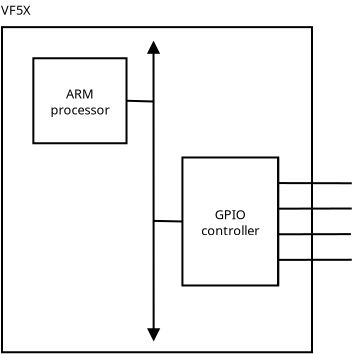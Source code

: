 <?xml version="1.0" encoding="UTF-8"?>
<dia:diagram xmlns:dia="http://www.lysator.liu.se/~alla/dia/">
  <dia:layer name="Background" visible="true" active="true">
    <dia:object type="Standard - Text" version="1" id="O0">
      <dia:attribute name="obj_pos">
        <dia:point val="21.002,4.583"/>
      </dia:attribute>
      <dia:attribute name="obj_bb">
        <dia:rectangle val="21.002,3.988;22.652,4.735"/>
      </dia:attribute>
      <dia:attribute name="text">
        <dia:composite type="text">
          <dia:attribute name="string">
            <dia:string>#VF5X#</dia:string>
          </dia:attribute>
          <dia:attribute name="font">
            <dia:font family="sans" style="0" name="Helvetica"/>
          </dia:attribute>
          <dia:attribute name="height">
            <dia:real val="0.8"/>
          </dia:attribute>
          <dia:attribute name="pos">
            <dia:point val="21.002,4.583"/>
          </dia:attribute>
          <dia:attribute name="color">
            <dia:color val="#000000"/>
          </dia:attribute>
          <dia:attribute name="alignment">
            <dia:enum val="0"/>
          </dia:attribute>
        </dia:composite>
      </dia:attribute>
      <dia:attribute name="valign">
        <dia:enum val="3"/>
      </dia:attribute>
    </dia:object>
    <dia:group>
      <dia:object type="Standard - Box" version="0" id="O1">
        <dia:attribute name="obj_pos">
          <dia:point val="21.052,5.205"/>
        </dia:attribute>
        <dia:attribute name="obj_bb">
          <dia:rectangle val="21.002,5.155;36.602,21.511"/>
        </dia:attribute>
        <dia:attribute name="elem_corner">
          <dia:point val="21.052,5.205"/>
        </dia:attribute>
        <dia:attribute name="elem_width">
          <dia:real val="15.5"/>
        </dia:attribute>
        <dia:attribute name="elem_height">
          <dia:real val="16.256"/>
        </dia:attribute>
        <dia:attribute name="show_background">
          <dia:boolean val="true"/>
        </dia:attribute>
      </dia:object>
      <dia:group>
        <dia:object type="Flowchart - Box" version="0" id="O2">
          <dia:attribute name="obj_pos">
            <dia:point val="22.62,6.761"/>
          </dia:attribute>
          <dia:attribute name="obj_bb">
            <dia:rectangle val="22.57,6.711;27.328,11.061"/>
          </dia:attribute>
          <dia:attribute name="elem_corner">
            <dia:point val="22.62,6.761"/>
          </dia:attribute>
          <dia:attribute name="elem_width">
            <dia:real val="4.658"/>
          </dia:attribute>
          <dia:attribute name="elem_height">
            <dia:real val="4.25"/>
          </dia:attribute>
          <dia:attribute name="show_background">
            <dia:boolean val="true"/>
          </dia:attribute>
          <dia:attribute name="padding">
            <dia:real val="0.5"/>
          </dia:attribute>
          <dia:attribute name="text">
            <dia:composite type="text">
              <dia:attribute name="string">
                <dia:string>#ARM
processor#</dia:string>
              </dia:attribute>
              <dia:attribute name="font">
                <dia:font family="sans" style="0" name="Helvetica"/>
              </dia:attribute>
              <dia:attribute name="height">
                <dia:real val="0.8"/>
              </dia:attribute>
              <dia:attribute name="pos">
                <dia:point val="24.949,8.681"/>
              </dia:attribute>
              <dia:attribute name="color">
                <dia:color val="#000000"/>
              </dia:attribute>
              <dia:attribute name="alignment">
                <dia:enum val="1"/>
              </dia:attribute>
            </dia:composite>
          </dia:attribute>
        </dia:object>
        <dia:group>
          <dia:object type="Flowchart - Box" version="0" id="O3">
            <dia:attribute name="obj_pos">
              <dia:point val="30.073,11.722"/>
            </dia:attribute>
            <dia:attribute name="obj_bb">
              <dia:rectangle val="30.023,11.672;34.91,18.172"/>
            </dia:attribute>
            <dia:attribute name="elem_corner">
              <dia:point val="30.073,11.722"/>
            </dia:attribute>
            <dia:attribute name="elem_width">
              <dia:real val="4.788"/>
            </dia:attribute>
            <dia:attribute name="elem_height">
              <dia:real val="6.4"/>
            </dia:attribute>
            <dia:attribute name="show_background">
              <dia:boolean val="true"/>
            </dia:attribute>
            <dia:attribute name="padding">
              <dia:real val="0.5"/>
            </dia:attribute>
            <dia:attribute name="text">
              <dia:composite type="text">
                <dia:attribute name="string">
                  <dia:string>#GPIO
controller#</dia:string>
                </dia:attribute>
                <dia:attribute name="font">
                  <dia:font family="sans" style="0" name="Helvetica"/>
                </dia:attribute>
                <dia:attribute name="height">
                  <dia:real val="0.8"/>
                </dia:attribute>
                <dia:attribute name="pos">
                  <dia:point val="32.466,14.717"/>
                </dia:attribute>
                <dia:attribute name="color">
                  <dia:color val="#000000"/>
                </dia:attribute>
                <dia:attribute name="alignment">
                  <dia:enum val="1"/>
                </dia:attribute>
              </dia:composite>
            </dia:attribute>
          </dia:object>
          <dia:object type="Standard - Line" version="0" id="O4">
            <dia:attribute name="obj_pos">
              <dia:point val="34.86,13.002"/>
            </dia:attribute>
            <dia:attribute name="obj_bb">
              <dia:rectangle val="34.81,12.952;38.591,13.061"/>
            </dia:attribute>
            <dia:attribute name="conn_endpoints">
              <dia:point val="34.86,13.002"/>
              <dia:point val="38.541,13.011"/>
            </dia:attribute>
            <dia:attribute name="numcp">
              <dia:int val="1"/>
            </dia:attribute>
            <dia:connections>
              <dia:connection handle="0" to="O6" connection="0"/>
            </dia:connections>
          </dia:object>
          <dia:object type="Standard - Line" version="0" id="O5">
            <dia:attribute name="obj_pos">
              <dia:point val="34.86,14.282"/>
            </dia:attribute>
            <dia:attribute name="obj_bb">
              <dia:rectangle val="34.81,14.223;38.591,14.332"/>
            </dia:attribute>
            <dia:attribute name="conn_endpoints">
              <dia:point val="34.86,14.282"/>
              <dia:point val="38.541,14.274"/>
            </dia:attribute>
            <dia:attribute name="numcp">
              <dia:int val="1"/>
            </dia:attribute>
            <dia:connections>
              <dia:connection handle="0" to="O6" connection="1"/>
            </dia:connections>
          </dia:object>
          <dia:object type="Standard - Line" version="0" id="O6">
            <dia:attribute name="obj_pos">
              <dia:point val="34.86,11.722"/>
            </dia:attribute>
            <dia:attribute name="obj_bb">
              <dia:rectangle val="34.81,11.672;34.91,18.172"/>
            </dia:attribute>
            <dia:attribute name="conn_endpoints">
              <dia:point val="34.86,11.722"/>
              <dia:point val="34.86,18.122"/>
            </dia:attribute>
            <dia:attribute name="numcp">
              <dia:int val="4"/>
            </dia:attribute>
            <dia:connections>
              <dia:connection handle="0" to="O3" connection="4"/>
              <dia:connection handle="1" to="O3" connection="15"/>
            </dia:connections>
          </dia:object>
          <dia:object type="Standard - Line" version="0" id="O7">
            <dia:attribute name="obj_pos">
              <dia:point val="34.86,15.562"/>
            </dia:attribute>
            <dia:attribute name="obj_bb">
              <dia:rectangle val="34.81,15.505;38.547,15.612"/>
            </dia:attribute>
            <dia:attribute name="conn_endpoints">
              <dia:point val="34.86,15.562"/>
              <dia:point val="38.496,15.555"/>
            </dia:attribute>
            <dia:attribute name="numcp">
              <dia:int val="1"/>
            </dia:attribute>
            <dia:connections>
              <dia:connection handle="0" to="O6" connection="2"/>
            </dia:connections>
          </dia:object>
          <dia:object type="Standard - Line" version="0" id="O8">
            <dia:attribute name="obj_pos">
              <dia:point val="34.86,16.842"/>
            </dia:attribute>
            <dia:attribute name="obj_bb">
              <dia:rectangle val="34.81,16.786;38.591,16.892"/>
            </dia:attribute>
            <dia:attribute name="conn_endpoints">
              <dia:point val="34.86,16.842"/>
              <dia:point val="38.541,16.836"/>
            </dia:attribute>
            <dia:attribute name="numcp">
              <dia:int val="1"/>
            </dia:attribute>
            <dia:connections>
              <dia:connection handle="0" to="O6" connection="3"/>
            </dia:connections>
          </dia:object>
        </dia:group>
        <dia:object type="Standard - Line" version="0" id="O9">
          <dia:attribute name="obj_pos">
            <dia:point val="28.628,5.939"/>
          </dia:attribute>
          <dia:attribute name="obj_bb">
            <dia:rectangle val="28.297,5.877;28.964,20.923"/>
          </dia:attribute>
          <dia:attribute name="conn_endpoints">
            <dia:point val="28.628,5.939"/>
            <dia:point val="28.634,20.861"/>
          </dia:attribute>
          <dia:attribute name="numcp">
            <dia:int val="4"/>
          </dia:attribute>
          <dia:attribute name="start_arrow">
            <dia:enum val="3"/>
          </dia:attribute>
          <dia:attribute name="start_arrow_length">
            <dia:real val="0.5"/>
          </dia:attribute>
          <dia:attribute name="start_arrow_width">
            <dia:real val="0.5"/>
          </dia:attribute>
          <dia:attribute name="end_arrow">
            <dia:enum val="3"/>
          </dia:attribute>
          <dia:attribute name="end_arrow_length">
            <dia:real val="0.5"/>
          </dia:attribute>
          <dia:attribute name="end_arrow_width">
            <dia:real val="0.5"/>
          </dia:attribute>
        </dia:object>
        <dia:object type="Standard - Line" version="0" id="O10">
          <dia:attribute name="obj_pos">
            <dia:point val="28.629,8.923"/>
          </dia:attribute>
          <dia:attribute name="obj_bb">
            <dia:rectangle val="27.226,8.835;28.68,8.975"/>
          </dia:attribute>
          <dia:attribute name="conn_endpoints">
            <dia:point val="28.629,8.923"/>
            <dia:point val="27.278,8.886"/>
          </dia:attribute>
          <dia:attribute name="numcp">
            <dia:int val="1"/>
          </dia:attribute>
          <dia:connections>
            <dia:connection handle="0" to="O9" connection="0"/>
            <dia:connection handle="1" to="O2" connection="8"/>
          </dia:connections>
        </dia:object>
        <dia:object type="Standard - Line" version="0" id="O11">
          <dia:attribute name="obj_pos">
            <dia:point val="28.631,14.892"/>
          </dia:attribute>
          <dia:attribute name="obj_bb">
            <dia:rectangle val="28.58,14.841;30.124,14.973"/>
          </dia:attribute>
          <dia:attribute name="conn_endpoints">
            <dia:point val="28.631,14.892"/>
            <dia:point val="30.073,14.922"/>
          </dia:attribute>
          <dia:attribute name="numcp">
            <dia:int val="1"/>
          </dia:attribute>
          <dia:connections>
            <dia:connection handle="0" to="O9" connection="2"/>
          </dia:connections>
        </dia:object>
      </dia:group>
    </dia:group>
  </dia:layer>
</dia:diagram>
